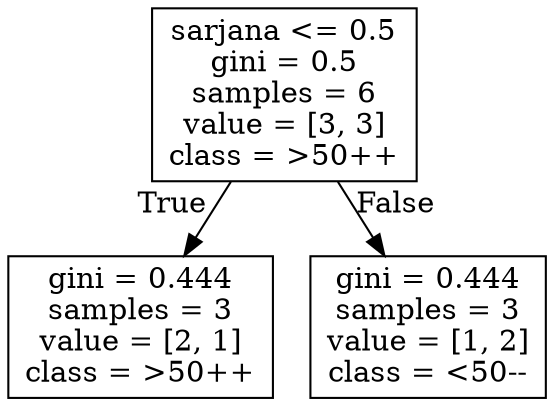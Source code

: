 digraph Tree {
node [shape=box] ;
0 [label="sarjana <= 0.5\ngini = 0.5\nsamples = 6\nvalue = [3, 3]\nclass = >50++"] ;
1 [label="gini = 0.444\nsamples = 3\nvalue = [2, 1]\nclass = >50++"] ;
0 -> 1 [labeldistance=2.5, labelangle=45, headlabel="True"] ;
2 [label="gini = 0.444\nsamples = 3\nvalue = [1, 2]\nclass = <50--"] ;
0 -> 2 [labeldistance=2.5, labelangle=-45, headlabel="False"] ;
}